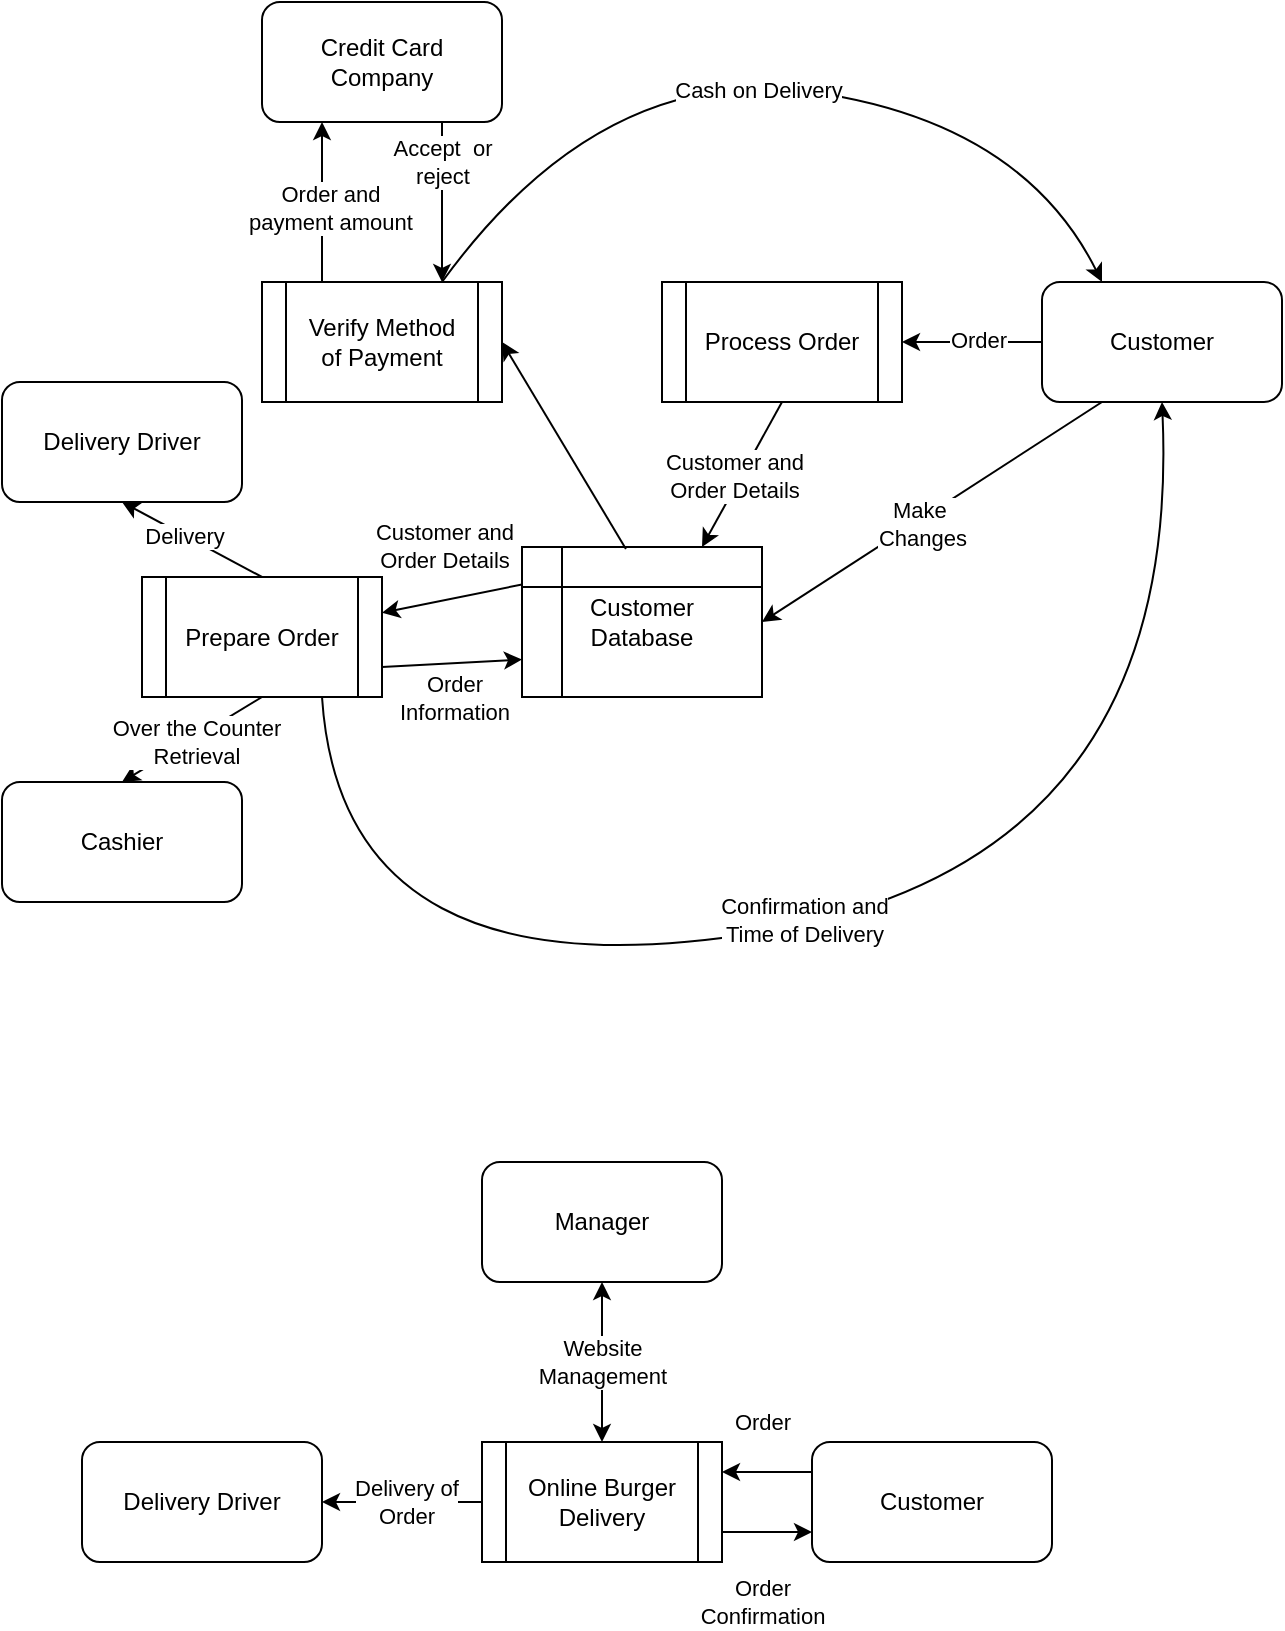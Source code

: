 <mxfile version="21.7.5" type="github">
  <diagram name="Page-1" id="s91PgzaygFrKbW3nwQNJ">
    <mxGraphModel dx="794" dy="502" grid="1" gridSize="10" guides="1" tooltips="1" connect="1" arrows="1" fold="1" page="1" pageScale="1" pageWidth="850" pageHeight="1100" math="0" shadow="0">
      <root>
        <mxCell id="0" />
        <mxCell id="1" parent="0" />
        <mxCell id="b3XS1RP67I5z88q5Yvya-1" value="Customer" style="rounded=1;whiteSpace=wrap;html=1;" vertex="1" parent="1">
          <mxGeometry x="540" y="260" width="120" height="60" as="geometry" />
        </mxCell>
        <mxCell id="b3XS1RP67I5z88q5Yvya-3" value="Customer&lt;br&gt;Database" style="shape=internalStorage;whiteSpace=wrap;html=1;backgroundOutline=1;" vertex="1" parent="1">
          <mxGeometry x="280" y="392.5" width="120" height="75" as="geometry" />
        </mxCell>
        <mxCell id="b3XS1RP67I5z88q5Yvya-4" value="Process Order" style="shape=process;whiteSpace=wrap;html=1;backgroundOutline=1;" vertex="1" parent="1">
          <mxGeometry x="350" y="260" width="120" height="60" as="geometry" />
        </mxCell>
        <mxCell id="b3XS1RP67I5z88q5Yvya-5" value="Verify Method&lt;br&gt;of Payment" style="shape=process;whiteSpace=wrap;html=1;backgroundOutline=1;" vertex="1" parent="1">
          <mxGeometry x="150" y="260" width="120" height="60" as="geometry" />
        </mxCell>
        <mxCell id="b3XS1RP67I5z88q5Yvya-6" value="Prepare Order" style="shape=process;whiteSpace=wrap;html=1;backgroundOutline=1;" vertex="1" parent="1">
          <mxGeometry x="90" y="407.5" width="120" height="60" as="geometry" />
        </mxCell>
        <mxCell id="b3XS1RP67I5z88q5Yvya-8" value="" style="endArrow=classic;html=1;rounded=0;exitX=0;exitY=0.5;exitDx=0;exitDy=0;entryX=1;entryY=0.5;entryDx=0;entryDy=0;" edge="1" parent="1" source="b3XS1RP67I5z88q5Yvya-1" target="b3XS1RP67I5z88q5Yvya-4">
          <mxGeometry width="50" height="50" relative="1" as="geometry">
            <mxPoint x="390" y="390" as="sourcePoint" />
            <mxPoint x="440" y="340" as="targetPoint" />
          </mxGeometry>
        </mxCell>
        <mxCell id="b3XS1RP67I5z88q5Yvya-9" value="Order" style="edgeLabel;html=1;align=center;verticalAlign=middle;resizable=0;points=[];" vertex="1" connectable="0" parent="b3XS1RP67I5z88q5Yvya-8">
          <mxGeometry x="-0.086" y="-1" relative="1" as="geometry">
            <mxPoint as="offset" />
          </mxGeometry>
        </mxCell>
        <mxCell id="b3XS1RP67I5z88q5Yvya-11" value="" style="endArrow=classic;html=1;rounded=0;entryX=0.75;entryY=0;entryDx=0;entryDy=0;exitX=0.5;exitY=1;exitDx=0;exitDy=0;" edge="1" parent="1" source="b3XS1RP67I5z88q5Yvya-4" target="b3XS1RP67I5z88q5Yvya-3">
          <mxGeometry width="50" height="50" relative="1" as="geometry">
            <mxPoint x="380" y="380" as="sourcePoint" />
            <mxPoint x="430" y="330" as="targetPoint" />
          </mxGeometry>
        </mxCell>
        <mxCell id="b3XS1RP67I5z88q5Yvya-24" value="Customer and&lt;br&gt;Order Details" style="edgeLabel;html=1;align=center;verticalAlign=middle;resizable=0;points=[];" vertex="1" connectable="0" parent="b3XS1RP67I5z88q5Yvya-11">
          <mxGeometry x="0.062" y="-3" relative="1" as="geometry">
            <mxPoint as="offset" />
          </mxGeometry>
        </mxCell>
        <mxCell id="b3XS1RP67I5z88q5Yvya-12" value="" style="endArrow=classic;html=1;rounded=0;exitX=0.433;exitY=0.013;exitDx=0;exitDy=0;entryX=1;entryY=0.5;entryDx=0;entryDy=0;exitPerimeter=0;" edge="1" parent="1" source="b3XS1RP67I5z88q5Yvya-3" target="b3XS1RP67I5z88q5Yvya-5">
          <mxGeometry width="50" height="50" relative="1" as="geometry">
            <mxPoint x="290" y="370" as="sourcePoint" />
            <mxPoint x="340" y="320" as="targetPoint" />
          </mxGeometry>
        </mxCell>
        <mxCell id="b3XS1RP67I5z88q5Yvya-13" value="" style="curved=1;endArrow=classic;html=1;rounded=0;exitX=0.75;exitY=0;exitDx=0;exitDy=0;entryX=0.25;entryY=0;entryDx=0;entryDy=0;" edge="1" parent="1" source="b3XS1RP67I5z88q5Yvya-5" target="b3XS1RP67I5z88q5Yvya-1">
          <mxGeometry width="50" height="50" relative="1" as="geometry">
            <mxPoint x="350" y="210" as="sourcePoint" />
            <mxPoint x="400" y="160" as="targetPoint" />
            <Array as="points">
              <mxPoint x="320" y="150" />
              <mxPoint x="530" y="180" />
            </Array>
          </mxGeometry>
        </mxCell>
        <mxCell id="b3XS1RP67I5z88q5Yvya-14" value="Cash on Delivery" style="edgeLabel;html=1;align=center;verticalAlign=middle;resizable=0;points=[];" vertex="1" connectable="0" parent="b3XS1RP67I5z88q5Yvya-13">
          <mxGeometry x="0.072" y="-2" relative="1" as="geometry">
            <mxPoint x="-19" y="-2" as="offset" />
          </mxGeometry>
        </mxCell>
        <mxCell id="b3XS1RP67I5z88q5Yvya-15" value="Credit Card &lt;br&gt;Company" style="rounded=1;whiteSpace=wrap;html=1;" vertex="1" parent="1">
          <mxGeometry x="150" y="120" width="120" height="60" as="geometry" />
        </mxCell>
        <mxCell id="b3XS1RP67I5z88q5Yvya-16" value="" style="endArrow=classic;html=1;rounded=0;exitX=0.25;exitY=0;exitDx=0;exitDy=0;entryX=0.25;entryY=1;entryDx=0;entryDy=0;" edge="1" parent="1" source="b3XS1RP67I5z88q5Yvya-5" target="b3XS1RP67I5z88q5Yvya-15">
          <mxGeometry width="50" height="50" relative="1" as="geometry">
            <mxPoint x="190" y="290" as="sourcePoint" />
            <mxPoint x="240" y="240" as="targetPoint" />
          </mxGeometry>
        </mxCell>
        <mxCell id="b3XS1RP67I5z88q5Yvya-18" value="Order and &lt;br&gt;payment amount" style="edgeLabel;html=1;align=center;verticalAlign=middle;resizable=0;points=[];" vertex="1" connectable="0" parent="b3XS1RP67I5z88q5Yvya-16">
          <mxGeometry x="-0.075" y="-4" relative="1" as="geometry">
            <mxPoint as="offset" />
          </mxGeometry>
        </mxCell>
        <mxCell id="b3XS1RP67I5z88q5Yvya-17" value="" style="endArrow=classic;html=1;rounded=0;exitX=0.75;exitY=1;exitDx=0;exitDy=0;entryX=0.75;entryY=0;entryDx=0;entryDy=0;" edge="1" parent="1" source="b3XS1RP67I5z88q5Yvya-15" target="b3XS1RP67I5z88q5Yvya-5">
          <mxGeometry width="50" height="50" relative="1" as="geometry">
            <mxPoint x="190" y="290" as="sourcePoint" />
            <mxPoint x="240" y="240" as="targetPoint" />
          </mxGeometry>
        </mxCell>
        <mxCell id="b3XS1RP67I5z88q5Yvya-19" value="Accept&amp;nbsp; or&lt;br&gt;reject" style="edgeLabel;html=1;align=center;verticalAlign=middle;resizable=0;points=[];" vertex="1" connectable="0" parent="b3XS1RP67I5z88q5Yvya-17">
          <mxGeometry x="-0.6" y="5" relative="1" as="geometry">
            <mxPoint x="-5" y="4" as="offset" />
          </mxGeometry>
        </mxCell>
        <mxCell id="b3XS1RP67I5z88q5Yvya-20" value="" style="curved=1;endArrow=classic;html=1;rounded=0;exitX=0.75;exitY=1;exitDx=0;exitDy=0;entryX=0.5;entryY=1;entryDx=0;entryDy=0;" edge="1" parent="1" source="b3XS1RP67I5z88q5Yvya-6" target="b3XS1RP67I5z88q5Yvya-1">
          <mxGeometry width="50" height="50" relative="1" as="geometry">
            <mxPoint x="360" y="600" as="sourcePoint" />
            <mxPoint x="410" y="550" as="targetPoint" />
            <Array as="points">
              <mxPoint x="190" y="620" />
              <mxPoint x="610" y="550" />
            </Array>
          </mxGeometry>
        </mxCell>
        <mxCell id="b3XS1RP67I5z88q5Yvya-21" value="Confirmation and&lt;br&gt;Time of Delivery" style="edgeLabel;html=1;align=center;verticalAlign=middle;resizable=0;points=[];" vertex="1" connectable="0" parent="b3XS1RP67I5z88q5Yvya-20">
          <mxGeometry x="-0.042" y="3" relative="1" as="geometry">
            <mxPoint as="offset" />
          </mxGeometry>
        </mxCell>
        <mxCell id="b3XS1RP67I5z88q5Yvya-22" value="" style="endArrow=classic;html=1;rounded=0;exitX=1;exitY=0.75;exitDx=0;exitDy=0;entryX=0;entryY=0.75;entryDx=0;entryDy=0;" edge="1" parent="1" source="b3XS1RP67I5z88q5Yvya-6" target="b3XS1RP67I5z88q5Yvya-3">
          <mxGeometry width="50" height="50" relative="1" as="geometry">
            <mxPoint x="220" y="460" as="sourcePoint" />
            <mxPoint x="270" y="410" as="targetPoint" />
          </mxGeometry>
        </mxCell>
        <mxCell id="b3XS1RP67I5z88q5Yvya-23" value="Order &lt;br&gt;Information" style="edgeLabel;html=1;align=center;verticalAlign=middle;resizable=0;points=[];" vertex="1" connectable="0" parent="b3XS1RP67I5z88q5Yvya-22">
          <mxGeometry x="0.028" relative="1" as="geometry">
            <mxPoint y="17" as="offset" />
          </mxGeometry>
        </mxCell>
        <mxCell id="b3XS1RP67I5z88q5Yvya-26" value="Delivery Driver" style="rounded=1;whiteSpace=wrap;html=1;" vertex="1" parent="1">
          <mxGeometry x="20" y="310" width="120" height="60" as="geometry" />
        </mxCell>
        <mxCell id="b3XS1RP67I5z88q5Yvya-27" value="Cashier" style="rounded=1;whiteSpace=wrap;html=1;" vertex="1" parent="1">
          <mxGeometry x="20" y="510" width="120" height="60" as="geometry" />
        </mxCell>
        <mxCell id="b3XS1RP67I5z88q5Yvya-28" value="" style="endArrow=classic;html=1;rounded=0;exitX=0.5;exitY=0;exitDx=0;exitDy=0;entryX=0.5;entryY=1;entryDx=0;entryDy=0;" edge="1" parent="1" source="b3XS1RP67I5z88q5Yvya-6" target="b3XS1RP67I5z88q5Yvya-26">
          <mxGeometry width="50" height="50" relative="1" as="geometry">
            <mxPoint x="310" y="390" as="sourcePoint" />
            <mxPoint x="360" y="340" as="targetPoint" />
          </mxGeometry>
        </mxCell>
        <mxCell id="b3XS1RP67I5z88q5Yvya-30" value="Delivery" style="edgeLabel;html=1;align=center;verticalAlign=middle;resizable=0;points=[];" vertex="1" connectable="0" parent="b3XS1RP67I5z88q5Yvya-28">
          <mxGeometry x="0.121" y="-1" relative="1" as="geometry">
            <mxPoint y="1" as="offset" />
          </mxGeometry>
        </mxCell>
        <mxCell id="b3XS1RP67I5z88q5Yvya-29" value="" style="endArrow=classic;html=1;rounded=0;exitX=0.5;exitY=1;exitDx=0;exitDy=0;entryX=0.5;entryY=0;entryDx=0;entryDy=0;" edge="1" parent="1" source="b3XS1RP67I5z88q5Yvya-6" target="b3XS1RP67I5z88q5Yvya-27">
          <mxGeometry width="50" height="50" relative="1" as="geometry">
            <mxPoint x="310" y="390" as="sourcePoint" />
            <mxPoint x="360" y="340" as="targetPoint" />
          </mxGeometry>
        </mxCell>
        <mxCell id="b3XS1RP67I5z88q5Yvya-31" value="Over the Counter&lt;br&gt;Retrieval" style="edgeLabel;html=1;align=center;verticalAlign=middle;resizable=0;points=[];" vertex="1" connectable="0" parent="b3XS1RP67I5z88q5Yvya-29">
          <mxGeometry x="-0.026" y="2" relative="1" as="geometry">
            <mxPoint as="offset" />
          </mxGeometry>
        </mxCell>
        <mxCell id="b3XS1RP67I5z88q5Yvya-32" value="" style="endArrow=classic;html=1;rounded=0;exitX=0;exitY=0.25;exitDx=0;exitDy=0;" edge="1" parent="1" source="b3XS1RP67I5z88q5Yvya-3" target="b3XS1RP67I5z88q5Yvya-6">
          <mxGeometry width="50" height="50" relative="1" as="geometry">
            <mxPoint x="310" y="390" as="sourcePoint" />
            <mxPoint x="360" y="340" as="targetPoint" />
          </mxGeometry>
        </mxCell>
        <mxCell id="b3XS1RP67I5z88q5Yvya-33" value="Customer and&lt;br&gt;Order Details" style="edgeLabel;html=1;align=center;verticalAlign=middle;resizable=0;points=[];" vertex="1" connectable="0" parent="b3XS1RP67I5z88q5Yvya-32">
          <mxGeometry x="0.108" y="-1" relative="1" as="geometry">
            <mxPoint y="-26" as="offset" />
          </mxGeometry>
        </mxCell>
        <mxCell id="b3XS1RP67I5z88q5Yvya-34" value="Customer" style="rounded=1;whiteSpace=wrap;html=1;" vertex="1" parent="1">
          <mxGeometry x="425" y="840" width="120" height="60" as="geometry" />
        </mxCell>
        <mxCell id="b3XS1RP67I5z88q5Yvya-35" value="Manager" style="rounded=1;whiteSpace=wrap;html=1;" vertex="1" parent="1">
          <mxGeometry x="260" y="700" width="120" height="60" as="geometry" />
        </mxCell>
        <mxCell id="b3XS1RP67I5z88q5Yvya-36" value="Delivery Driver" style="rounded=1;whiteSpace=wrap;html=1;" vertex="1" parent="1">
          <mxGeometry x="60" y="840" width="120" height="60" as="geometry" />
        </mxCell>
        <mxCell id="b3XS1RP67I5z88q5Yvya-37" value="Online Burger&lt;br&gt;Delivery" style="shape=process;whiteSpace=wrap;html=1;backgroundOutline=1;" vertex="1" parent="1">
          <mxGeometry x="260" y="840" width="120" height="60" as="geometry" />
        </mxCell>
        <mxCell id="b3XS1RP67I5z88q5Yvya-38" value="" style="endArrow=classic;html=1;rounded=0;exitX=0;exitY=0.25;exitDx=0;exitDy=0;entryX=1;entryY=0.25;entryDx=0;entryDy=0;" edge="1" parent="1" source="b3XS1RP67I5z88q5Yvya-34" target="b3XS1RP67I5z88q5Yvya-37">
          <mxGeometry width="50" height="50" relative="1" as="geometry">
            <mxPoint x="310" y="890" as="sourcePoint" />
            <mxPoint x="360" y="840" as="targetPoint" />
          </mxGeometry>
        </mxCell>
        <mxCell id="b3XS1RP67I5z88q5Yvya-45" value="Order" style="edgeLabel;html=1;align=center;verticalAlign=middle;resizable=0;points=[];" vertex="1" connectable="0" parent="b3XS1RP67I5z88q5Yvya-38">
          <mxGeometry x="-0.067" y="1" relative="1" as="geometry">
            <mxPoint x="-4" y="-26" as="offset" />
          </mxGeometry>
        </mxCell>
        <mxCell id="b3XS1RP67I5z88q5Yvya-39" value="" style="endArrow=classic;html=1;rounded=0;entryX=1;entryY=0.5;entryDx=0;entryDy=0;exitX=0;exitY=0.5;exitDx=0;exitDy=0;" edge="1" parent="1" source="b3XS1RP67I5z88q5Yvya-37" target="b3XS1RP67I5z88q5Yvya-36">
          <mxGeometry width="50" height="50" relative="1" as="geometry">
            <mxPoint x="310" y="890" as="sourcePoint" />
            <mxPoint x="360" y="840" as="targetPoint" />
          </mxGeometry>
        </mxCell>
        <mxCell id="b3XS1RP67I5z88q5Yvya-42" value="Delivery of&lt;br&gt;Order" style="edgeLabel;html=1;align=center;verticalAlign=middle;resizable=0;points=[];" vertex="1" connectable="0" parent="b3XS1RP67I5z88q5Yvya-39">
          <mxGeometry x="-0.04" relative="1" as="geometry">
            <mxPoint as="offset" />
          </mxGeometry>
        </mxCell>
        <mxCell id="b3XS1RP67I5z88q5Yvya-40" value="" style="endArrow=classic;startArrow=classic;html=1;rounded=0;entryX=0.5;entryY=1;entryDx=0;entryDy=0;exitX=0.5;exitY=0;exitDx=0;exitDy=0;" edge="1" parent="1" source="b3XS1RP67I5z88q5Yvya-37" target="b3XS1RP67I5z88q5Yvya-35">
          <mxGeometry width="50" height="50" relative="1" as="geometry">
            <mxPoint x="310" y="890" as="sourcePoint" />
            <mxPoint x="360" y="840" as="targetPoint" />
          </mxGeometry>
        </mxCell>
        <mxCell id="b3XS1RP67I5z88q5Yvya-43" value="Website &lt;br&gt;Management" style="edgeLabel;html=1;align=center;verticalAlign=middle;resizable=0;points=[];" vertex="1" connectable="0" parent="b3XS1RP67I5z88q5Yvya-40">
          <mxGeometry x="-0.175" y="-4" relative="1" as="geometry">
            <mxPoint x="-4" y="-7" as="offset" />
          </mxGeometry>
        </mxCell>
        <mxCell id="b3XS1RP67I5z88q5Yvya-41" value="" style="endArrow=classic;html=1;rounded=0;exitX=1;exitY=0.75;exitDx=0;exitDy=0;entryX=0;entryY=0.75;entryDx=0;entryDy=0;" edge="1" parent="1" source="b3XS1RP67I5z88q5Yvya-37" target="b3XS1RP67I5z88q5Yvya-34">
          <mxGeometry width="50" height="50" relative="1" as="geometry">
            <mxPoint x="435" y="865" as="sourcePoint" />
            <mxPoint x="390" y="865" as="targetPoint" />
          </mxGeometry>
        </mxCell>
        <mxCell id="b3XS1RP67I5z88q5Yvya-46" value="Order&lt;br&gt;Confirmation" style="edgeLabel;html=1;align=center;verticalAlign=middle;resizable=0;points=[];" vertex="1" connectable="0" parent="b3XS1RP67I5z88q5Yvya-41">
          <mxGeometry x="-0.289" y="1" relative="1" as="geometry">
            <mxPoint x="4" y="36" as="offset" />
          </mxGeometry>
        </mxCell>
        <mxCell id="b3XS1RP67I5z88q5Yvya-51" value="" style="endArrow=classic;html=1;rounded=0;exitX=0.25;exitY=1;exitDx=0;exitDy=0;entryX=1;entryY=0.5;entryDx=0;entryDy=0;" edge="1" parent="1" source="b3XS1RP67I5z88q5Yvya-1" target="b3XS1RP67I5z88q5Yvya-3">
          <mxGeometry width="50" height="50" relative="1" as="geometry">
            <mxPoint x="310" y="390" as="sourcePoint" />
            <mxPoint x="360" y="340" as="targetPoint" />
          </mxGeometry>
        </mxCell>
        <mxCell id="b3XS1RP67I5z88q5Yvya-52" value="Make&amp;nbsp;&lt;br&gt;Changes" style="edgeLabel;html=1;align=center;verticalAlign=middle;resizable=0;points=[];" vertex="1" connectable="0" parent="b3XS1RP67I5z88q5Yvya-51">
          <mxGeometry x="-0.202" y="-2" relative="1" as="geometry">
            <mxPoint x="-21" y="18" as="offset" />
          </mxGeometry>
        </mxCell>
      </root>
    </mxGraphModel>
  </diagram>
</mxfile>
